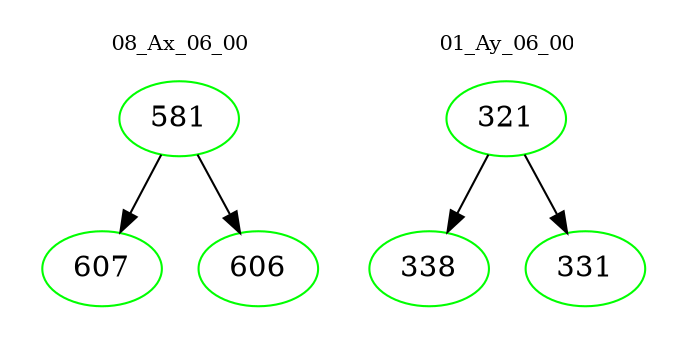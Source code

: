 digraph{
subgraph cluster_0 {
color = white
label = "08_Ax_06_00";
fontsize=10;
T0_581 [label="581", color="green"]
T0_581 -> T0_607 [color="black"]
T0_607 [label="607", color="green"]
T0_581 -> T0_606 [color="black"]
T0_606 [label="606", color="green"]
}
subgraph cluster_1 {
color = white
label = "01_Ay_06_00";
fontsize=10;
T1_321 [label="321", color="green"]
T1_321 -> T1_338 [color="black"]
T1_338 [label="338", color="green"]
T1_321 -> T1_331 [color="black"]
T1_331 [label="331", color="green"]
}
}
